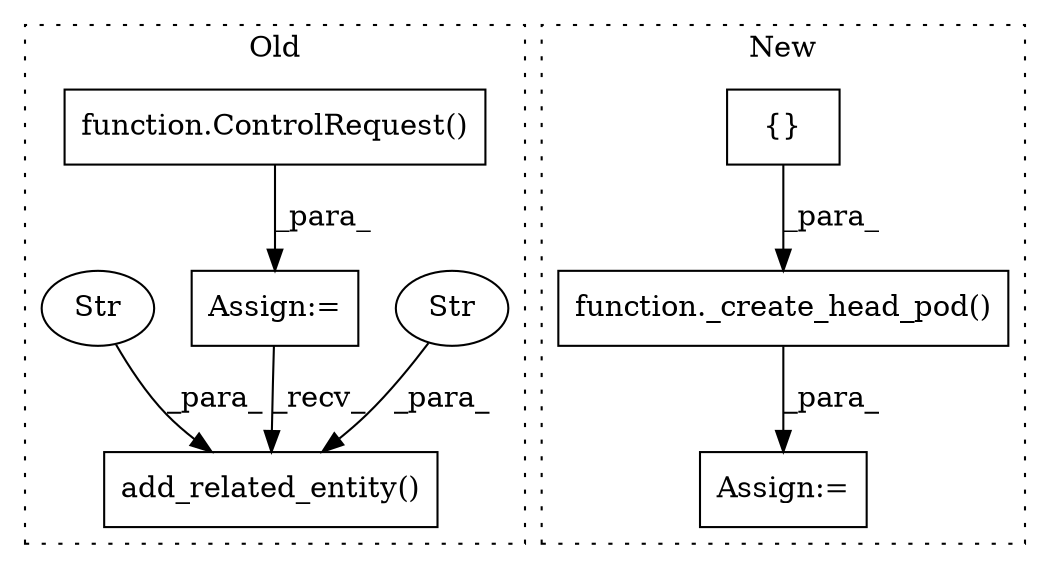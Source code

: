 digraph G {
subgraph cluster0 {
1 [label="add_related_entity()" a="75" s="15155,15223" l="32,1" shape="box"];
3 [label="Str" a="66" s="15197" l="11" shape="ellipse"];
4 [label="function.ControlRequest()" a="75" s="15112" l="34" shape="box"];
5 [label="Assign:=" a="68" s="15109" l="3" shape="box"];
8 [label="Str" a="66" s="15187" l="8" shape="ellipse"];
label = "Old";
style="dotted";
}
subgraph cluster1 {
2 [label="function._create_head_pod()" a="75" s="14271,14327" l="17,1" shape="box"];
6 [label="Assign:=" a="68" s="14268" l="3" shape="box"];
7 [label="{}" a="95" s="13840,13841" l="2,1" shape="box"];
label = "New";
style="dotted";
}
2 -> 6 [label="_para_"];
3 -> 1 [label="_para_"];
4 -> 5 [label="_para_"];
5 -> 1 [label="_recv_"];
7 -> 2 [label="_para_"];
8 -> 1 [label="_para_"];
}